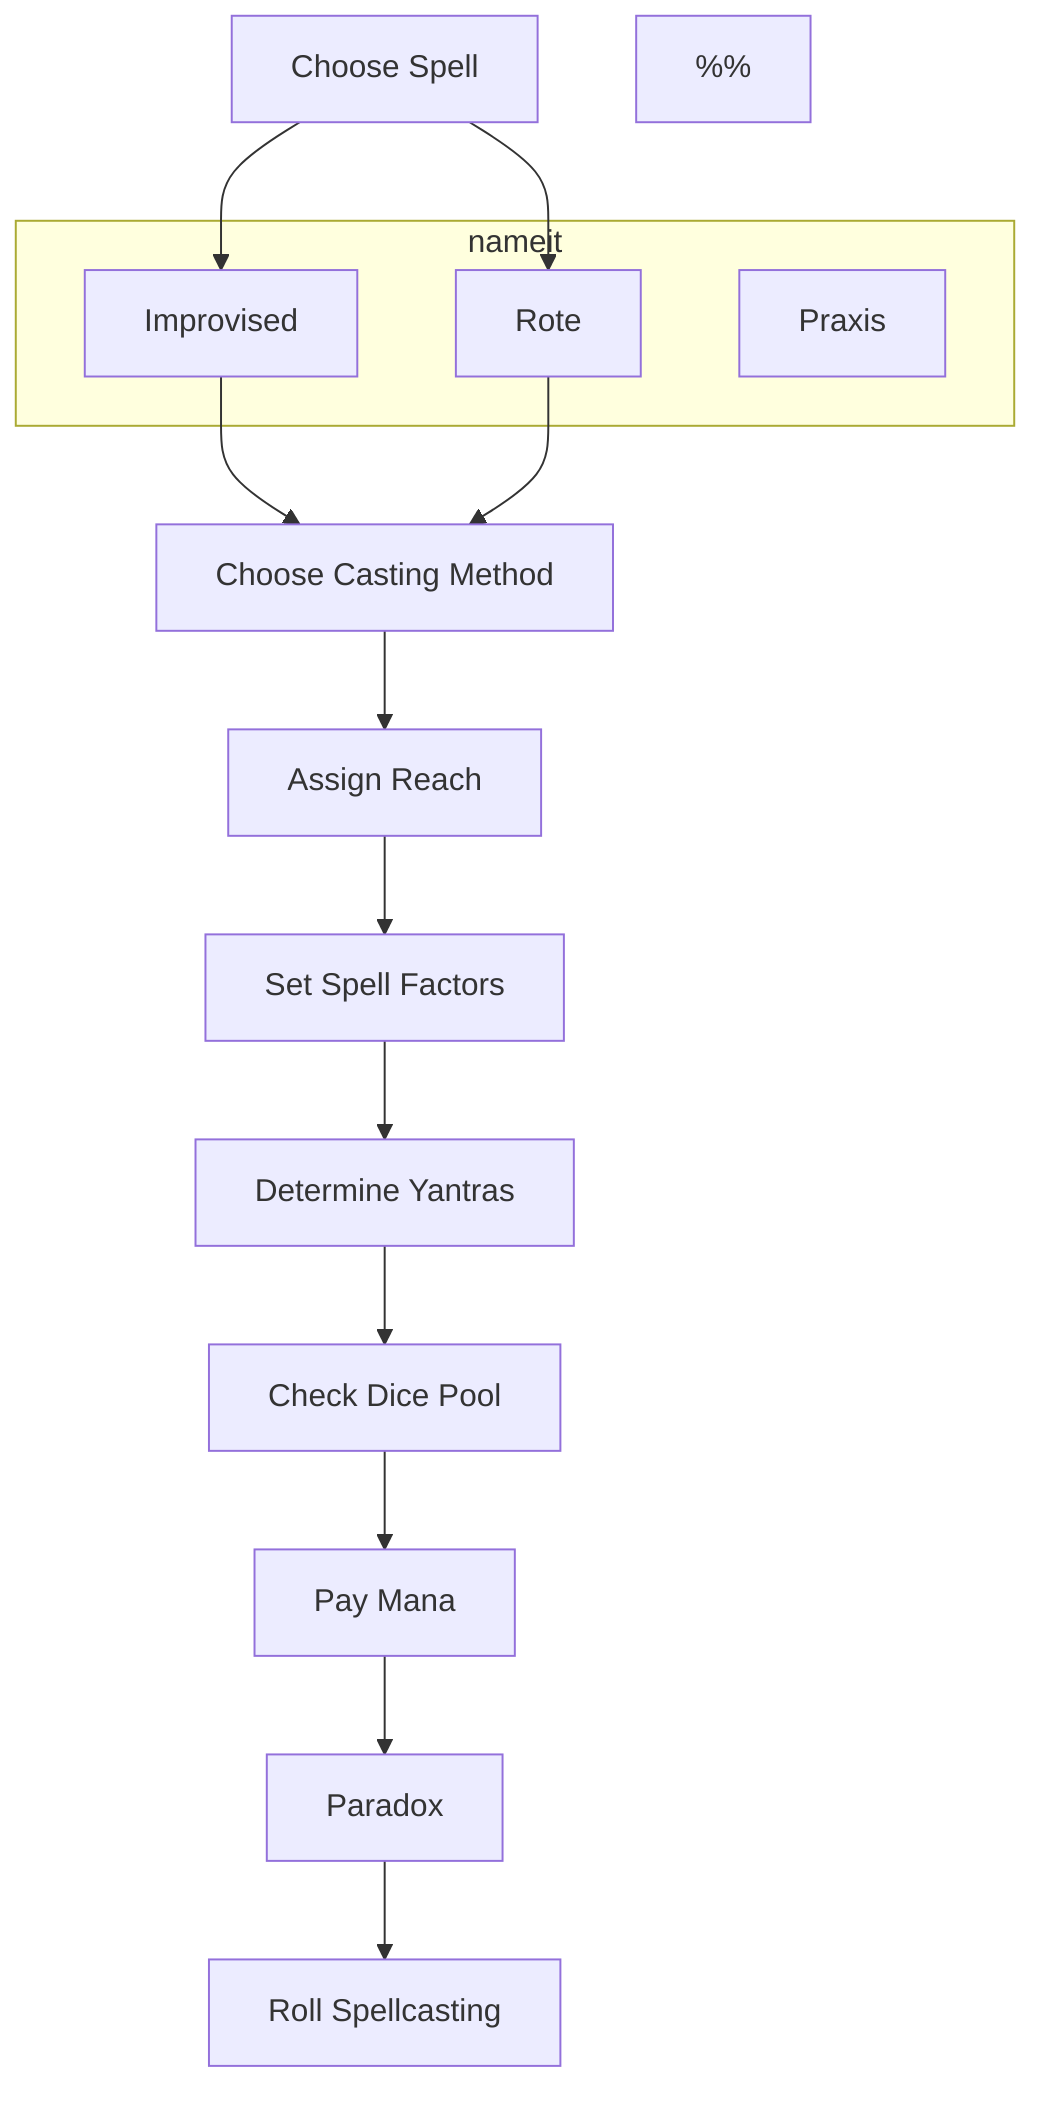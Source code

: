 flowchart TD

    %% MtA p. 325
    S1[Choose Spell]
    S2[Choose Casting Method]
    subgraph Method [nameit]
        M1[Improvised]
        M2[Rote]
        M3[Praxis]
    end
    S3[Assign Reach]
    S4[Set Spell Factors]
    S5[Determine Yantras]
    S6[Check Dice Pool]
    S7[Pay Mana]
    S8[Paradox]
    S9[Roll Spellcasting]

    %% Link all steps
    S1 --> M1 --> S2
    S1 --> M2 --> S2
    S2 --> S3 --> S4 --> S5 --> S6 --> S7 --> S8 --> S9

%%